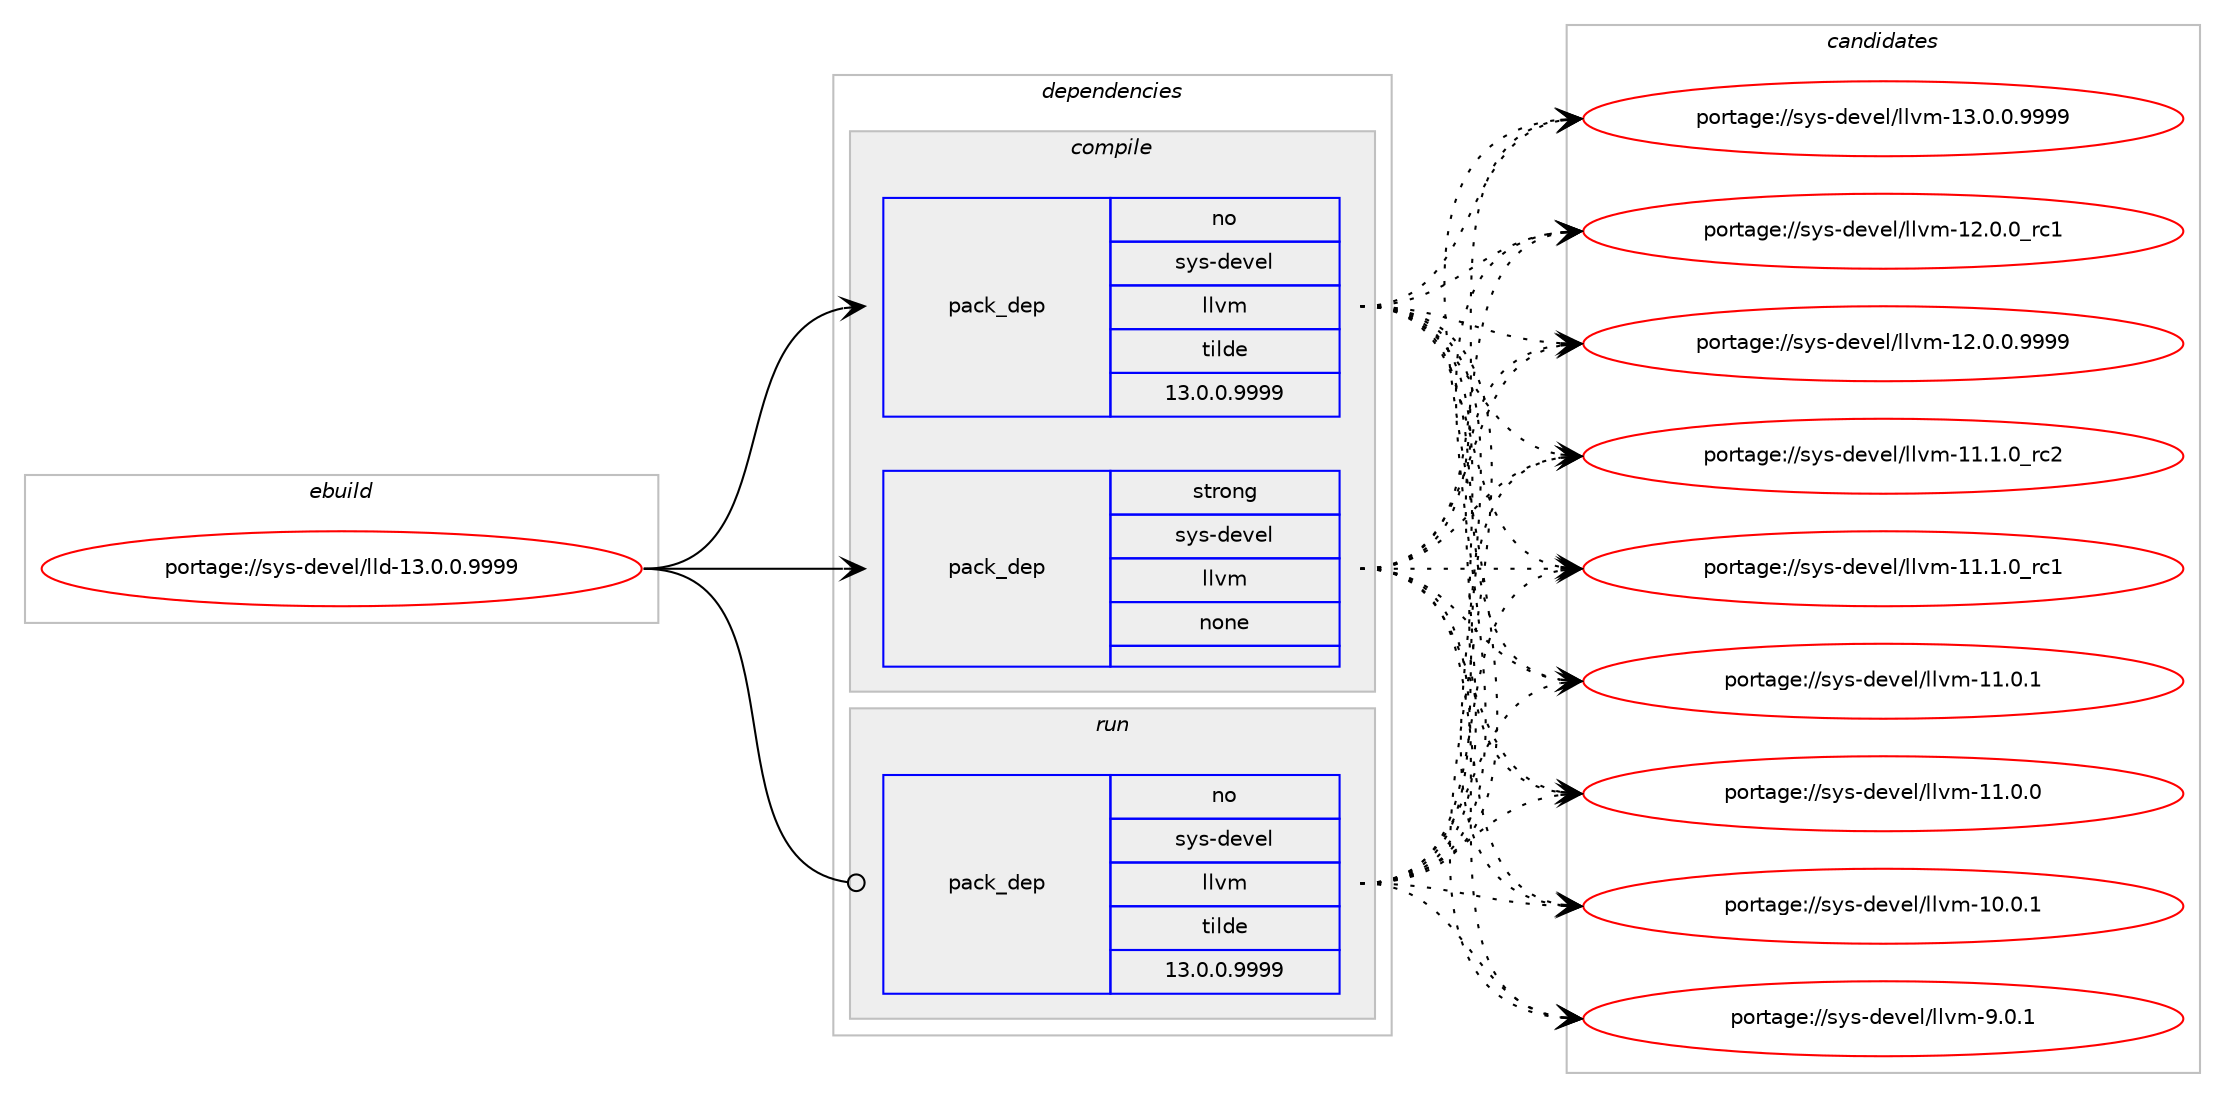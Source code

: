 digraph prolog {

# *************
# Graph options
# *************

newrank=true;
concentrate=true;
compound=true;
graph [rankdir=LR,fontname=Helvetica,fontsize=10,ranksep=1.5];#, ranksep=2.5, nodesep=0.2];
edge  [arrowhead=vee];
node  [fontname=Helvetica,fontsize=10];

# **********
# The ebuild
# **********

subgraph cluster_leftcol {
color=gray;
rank=same;
label=<<i>ebuild</i>>;
id [label="portage://sys-devel/lld-13.0.0.9999", color=red, width=4, href="../sys-devel/lld-13.0.0.9999.svg"];
}

# ****************
# The dependencies
# ****************

subgraph cluster_midcol {
color=gray;
label=<<i>dependencies</i>>;
subgraph cluster_compile {
fillcolor="#eeeeee";
style=filled;
label=<<i>compile</i>>;
subgraph pack5862 {
dependency8239 [label=<<TABLE BORDER="0" CELLBORDER="1" CELLSPACING="0" CELLPADDING="4" WIDTH="220"><TR><TD ROWSPAN="6" CELLPADDING="30">pack_dep</TD></TR><TR><TD WIDTH="110">no</TD></TR><TR><TD>sys-devel</TD></TR><TR><TD>llvm</TD></TR><TR><TD>tilde</TD></TR><TR><TD>13.0.0.9999</TD></TR></TABLE>>, shape=none, color=blue];
}
id:e -> dependency8239:w [weight=20,style="solid",arrowhead="vee"];
subgraph pack5863 {
dependency8240 [label=<<TABLE BORDER="0" CELLBORDER="1" CELLSPACING="0" CELLPADDING="4" WIDTH="220"><TR><TD ROWSPAN="6" CELLPADDING="30">pack_dep</TD></TR><TR><TD WIDTH="110">strong</TD></TR><TR><TD>sys-devel</TD></TR><TR><TD>llvm</TD></TR><TR><TD>none</TD></TR><TR><TD></TD></TR></TABLE>>, shape=none, color=blue];
}
id:e -> dependency8240:w [weight=20,style="solid",arrowhead="vee"];
}
subgraph cluster_compileandrun {
fillcolor="#eeeeee";
style=filled;
label=<<i>compile and run</i>>;
}
subgraph cluster_run {
fillcolor="#eeeeee";
style=filled;
label=<<i>run</i>>;
subgraph pack5864 {
dependency8241 [label=<<TABLE BORDER="0" CELLBORDER="1" CELLSPACING="0" CELLPADDING="4" WIDTH="220"><TR><TD ROWSPAN="6" CELLPADDING="30">pack_dep</TD></TR><TR><TD WIDTH="110">no</TD></TR><TR><TD>sys-devel</TD></TR><TR><TD>llvm</TD></TR><TR><TD>tilde</TD></TR><TR><TD>13.0.0.9999</TD></TR></TABLE>>, shape=none, color=blue];
}
id:e -> dependency8241:w [weight=20,style="solid",arrowhead="odot"];
}
}

# **************
# The candidates
# **************

subgraph cluster_choices {
rank=same;
color=gray;
label=<<i>candidates</i>>;

subgraph choice5862 {
color=black;
nodesep=1;
choice1151211154510010111810110847108108118109455746484649 [label="portage://sys-devel/llvm-9.0.1", color=red, width=4,href="../sys-devel/llvm-9.0.1.svg"];
choice1151211154510010111810110847108108118109454951464846484657575757 [label="portage://sys-devel/llvm-13.0.0.9999", color=red, width=4,href="../sys-devel/llvm-13.0.0.9999.svg"];
choice115121115451001011181011084710810811810945495046484648951149949 [label="portage://sys-devel/llvm-12.0.0_rc1", color=red, width=4,href="../sys-devel/llvm-12.0.0_rc1.svg"];
choice1151211154510010111810110847108108118109454950464846484657575757 [label="portage://sys-devel/llvm-12.0.0.9999", color=red, width=4,href="../sys-devel/llvm-12.0.0.9999.svg"];
choice115121115451001011181011084710810811810945494946494648951149950 [label="portage://sys-devel/llvm-11.1.0_rc2", color=red, width=4,href="../sys-devel/llvm-11.1.0_rc2.svg"];
choice115121115451001011181011084710810811810945494946494648951149949 [label="portage://sys-devel/llvm-11.1.0_rc1", color=red, width=4,href="../sys-devel/llvm-11.1.0_rc1.svg"];
choice115121115451001011181011084710810811810945494946484649 [label="portage://sys-devel/llvm-11.0.1", color=red, width=4,href="../sys-devel/llvm-11.0.1.svg"];
choice115121115451001011181011084710810811810945494946484648 [label="portage://sys-devel/llvm-11.0.0", color=red, width=4,href="../sys-devel/llvm-11.0.0.svg"];
choice115121115451001011181011084710810811810945494846484649 [label="portage://sys-devel/llvm-10.0.1", color=red, width=4,href="../sys-devel/llvm-10.0.1.svg"];
dependency8239:e -> choice1151211154510010111810110847108108118109455746484649:w [style=dotted,weight="100"];
dependency8239:e -> choice1151211154510010111810110847108108118109454951464846484657575757:w [style=dotted,weight="100"];
dependency8239:e -> choice115121115451001011181011084710810811810945495046484648951149949:w [style=dotted,weight="100"];
dependency8239:e -> choice1151211154510010111810110847108108118109454950464846484657575757:w [style=dotted,weight="100"];
dependency8239:e -> choice115121115451001011181011084710810811810945494946494648951149950:w [style=dotted,weight="100"];
dependency8239:e -> choice115121115451001011181011084710810811810945494946494648951149949:w [style=dotted,weight="100"];
dependency8239:e -> choice115121115451001011181011084710810811810945494946484649:w [style=dotted,weight="100"];
dependency8239:e -> choice115121115451001011181011084710810811810945494946484648:w [style=dotted,weight="100"];
dependency8239:e -> choice115121115451001011181011084710810811810945494846484649:w [style=dotted,weight="100"];
}
subgraph choice5863 {
color=black;
nodesep=1;
choice1151211154510010111810110847108108118109455746484649 [label="portage://sys-devel/llvm-9.0.1", color=red, width=4,href="../sys-devel/llvm-9.0.1.svg"];
choice1151211154510010111810110847108108118109454951464846484657575757 [label="portage://sys-devel/llvm-13.0.0.9999", color=red, width=4,href="../sys-devel/llvm-13.0.0.9999.svg"];
choice115121115451001011181011084710810811810945495046484648951149949 [label="portage://sys-devel/llvm-12.0.0_rc1", color=red, width=4,href="../sys-devel/llvm-12.0.0_rc1.svg"];
choice1151211154510010111810110847108108118109454950464846484657575757 [label="portage://sys-devel/llvm-12.0.0.9999", color=red, width=4,href="../sys-devel/llvm-12.0.0.9999.svg"];
choice115121115451001011181011084710810811810945494946494648951149950 [label="portage://sys-devel/llvm-11.1.0_rc2", color=red, width=4,href="../sys-devel/llvm-11.1.0_rc2.svg"];
choice115121115451001011181011084710810811810945494946494648951149949 [label="portage://sys-devel/llvm-11.1.0_rc1", color=red, width=4,href="../sys-devel/llvm-11.1.0_rc1.svg"];
choice115121115451001011181011084710810811810945494946484649 [label="portage://sys-devel/llvm-11.0.1", color=red, width=4,href="../sys-devel/llvm-11.0.1.svg"];
choice115121115451001011181011084710810811810945494946484648 [label="portage://sys-devel/llvm-11.0.0", color=red, width=4,href="../sys-devel/llvm-11.0.0.svg"];
choice115121115451001011181011084710810811810945494846484649 [label="portage://sys-devel/llvm-10.0.1", color=red, width=4,href="../sys-devel/llvm-10.0.1.svg"];
dependency8240:e -> choice1151211154510010111810110847108108118109455746484649:w [style=dotted,weight="100"];
dependency8240:e -> choice1151211154510010111810110847108108118109454951464846484657575757:w [style=dotted,weight="100"];
dependency8240:e -> choice115121115451001011181011084710810811810945495046484648951149949:w [style=dotted,weight="100"];
dependency8240:e -> choice1151211154510010111810110847108108118109454950464846484657575757:w [style=dotted,weight="100"];
dependency8240:e -> choice115121115451001011181011084710810811810945494946494648951149950:w [style=dotted,weight="100"];
dependency8240:e -> choice115121115451001011181011084710810811810945494946494648951149949:w [style=dotted,weight="100"];
dependency8240:e -> choice115121115451001011181011084710810811810945494946484649:w [style=dotted,weight="100"];
dependency8240:e -> choice115121115451001011181011084710810811810945494946484648:w [style=dotted,weight="100"];
dependency8240:e -> choice115121115451001011181011084710810811810945494846484649:w [style=dotted,weight="100"];
}
subgraph choice5864 {
color=black;
nodesep=1;
choice1151211154510010111810110847108108118109455746484649 [label="portage://sys-devel/llvm-9.0.1", color=red, width=4,href="../sys-devel/llvm-9.0.1.svg"];
choice1151211154510010111810110847108108118109454951464846484657575757 [label="portage://sys-devel/llvm-13.0.0.9999", color=red, width=4,href="../sys-devel/llvm-13.0.0.9999.svg"];
choice115121115451001011181011084710810811810945495046484648951149949 [label="portage://sys-devel/llvm-12.0.0_rc1", color=red, width=4,href="../sys-devel/llvm-12.0.0_rc1.svg"];
choice1151211154510010111810110847108108118109454950464846484657575757 [label="portage://sys-devel/llvm-12.0.0.9999", color=red, width=4,href="../sys-devel/llvm-12.0.0.9999.svg"];
choice115121115451001011181011084710810811810945494946494648951149950 [label="portage://sys-devel/llvm-11.1.0_rc2", color=red, width=4,href="../sys-devel/llvm-11.1.0_rc2.svg"];
choice115121115451001011181011084710810811810945494946494648951149949 [label="portage://sys-devel/llvm-11.1.0_rc1", color=red, width=4,href="../sys-devel/llvm-11.1.0_rc1.svg"];
choice115121115451001011181011084710810811810945494946484649 [label="portage://sys-devel/llvm-11.0.1", color=red, width=4,href="../sys-devel/llvm-11.0.1.svg"];
choice115121115451001011181011084710810811810945494946484648 [label="portage://sys-devel/llvm-11.0.0", color=red, width=4,href="../sys-devel/llvm-11.0.0.svg"];
choice115121115451001011181011084710810811810945494846484649 [label="portage://sys-devel/llvm-10.0.1", color=red, width=4,href="../sys-devel/llvm-10.0.1.svg"];
dependency8241:e -> choice1151211154510010111810110847108108118109455746484649:w [style=dotted,weight="100"];
dependency8241:e -> choice1151211154510010111810110847108108118109454951464846484657575757:w [style=dotted,weight="100"];
dependency8241:e -> choice115121115451001011181011084710810811810945495046484648951149949:w [style=dotted,weight="100"];
dependency8241:e -> choice1151211154510010111810110847108108118109454950464846484657575757:w [style=dotted,weight="100"];
dependency8241:e -> choice115121115451001011181011084710810811810945494946494648951149950:w [style=dotted,weight="100"];
dependency8241:e -> choice115121115451001011181011084710810811810945494946494648951149949:w [style=dotted,weight="100"];
dependency8241:e -> choice115121115451001011181011084710810811810945494946484649:w [style=dotted,weight="100"];
dependency8241:e -> choice115121115451001011181011084710810811810945494946484648:w [style=dotted,weight="100"];
dependency8241:e -> choice115121115451001011181011084710810811810945494846484649:w [style=dotted,weight="100"];
}
}

}
